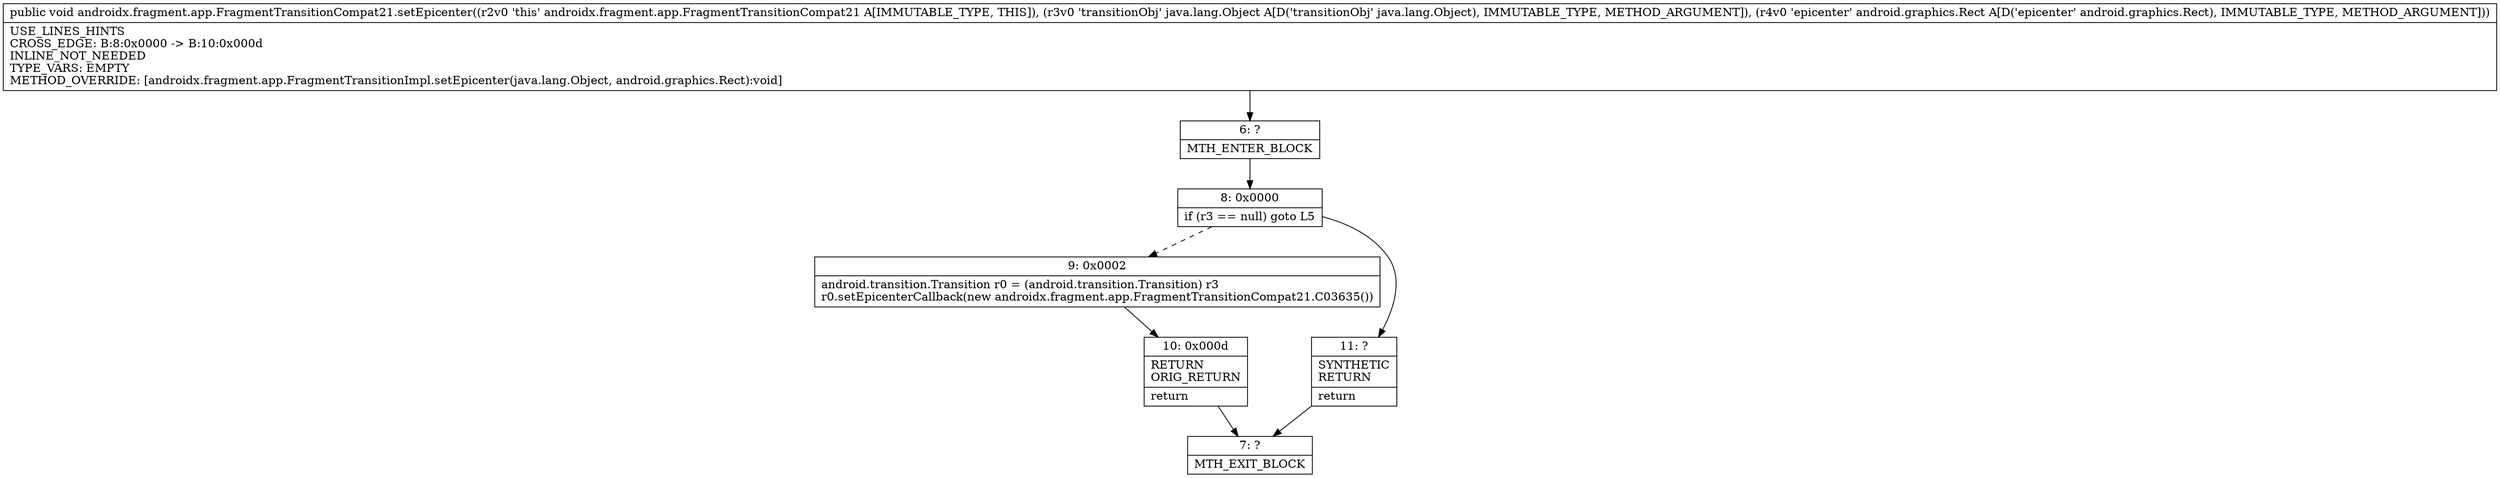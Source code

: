 digraph "CFG forandroidx.fragment.app.FragmentTransitionCompat21.setEpicenter(Ljava\/lang\/Object;Landroid\/graphics\/Rect;)V" {
Node_6 [shape=record,label="{6\:\ ?|MTH_ENTER_BLOCK\l}"];
Node_8 [shape=record,label="{8\:\ 0x0000|if (r3 == null) goto L5\l}"];
Node_9 [shape=record,label="{9\:\ 0x0002|android.transition.Transition r0 = (android.transition.Transition) r3\lr0.setEpicenterCallback(new androidx.fragment.app.FragmentTransitionCompat21.C03635())\l}"];
Node_10 [shape=record,label="{10\:\ 0x000d|RETURN\lORIG_RETURN\l|return\l}"];
Node_7 [shape=record,label="{7\:\ ?|MTH_EXIT_BLOCK\l}"];
Node_11 [shape=record,label="{11\:\ ?|SYNTHETIC\lRETURN\l|return\l}"];
MethodNode[shape=record,label="{public void androidx.fragment.app.FragmentTransitionCompat21.setEpicenter((r2v0 'this' androidx.fragment.app.FragmentTransitionCompat21 A[IMMUTABLE_TYPE, THIS]), (r3v0 'transitionObj' java.lang.Object A[D('transitionObj' java.lang.Object), IMMUTABLE_TYPE, METHOD_ARGUMENT]), (r4v0 'epicenter' android.graphics.Rect A[D('epicenter' android.graphics.Rect), IMMUTABLE_TYPE, METHOD_ARGUMENT]))  | USE_LINES_HINTS\lCROSS_EDGE: B:8:0x0000 \-\> B:10:0x000d\lINLINE_NOT_NEEDED\lTYPE_VARS: EMPTY\lMETHOD_OVERRIDE: [androidx.fragment.app.FragmentTransitionImpl.setEpicenter(java.lang.Object, android.graphics.Rect):void]\l}"];
MethodNode -> Node_6;Node_6 -> Node_8;
Node_8 -> Node_9[style=dashed];
Node_8 -> Node_11;
Node_9 -> Node_10;
Node_10 -> Node_7;
Node_11 -> Node_7;
}

